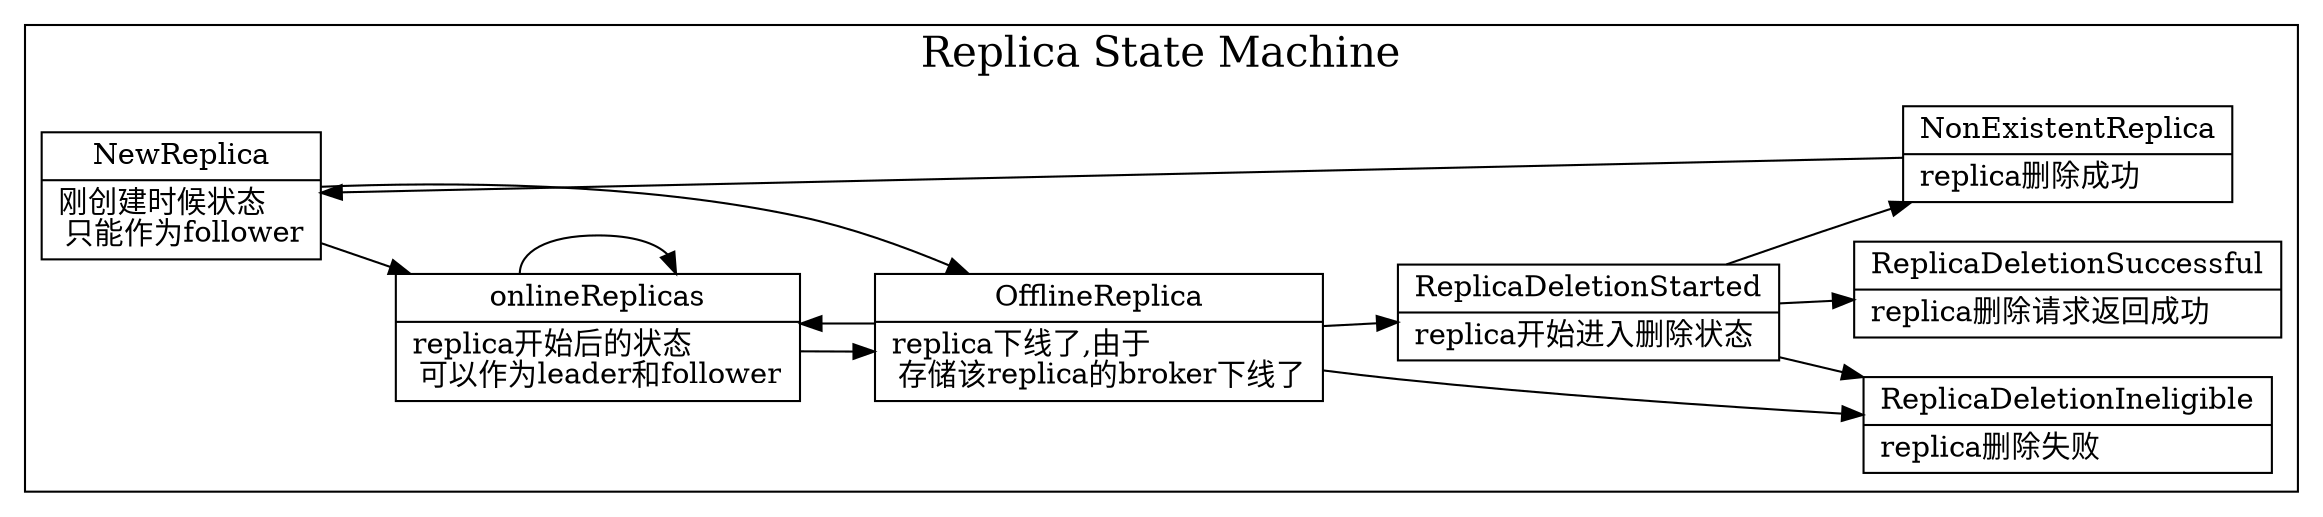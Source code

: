 digraph replica_state_machine {
  node[shape=box];
  newrank=true;
  rankdir=LR;
  subgraph cluster_ReplicaState {
    graph[label="Replica State Machine";fontsize=20;];
    NewReplica[shape="record";
      label="{{
        NewReplica|
          刚创建时候状态\l 
          只能作为follower\l
      }}";
    ];
    OnlineReplica[shape="record";
      label="{{
        onlineReplicas|
          replica开始后的状态\l
          可以作为leader和follower\l
      }}";
    ];
    OfflineReplica[shape="record";
      label="{{
        OfflineReplica|
          replica下线了,由于\l 
          存储该replica的broker下线了\l
      }}";
    ];
    ReplicaDeletionStarted[shape="record";
      label="{{
        ReplicaDeletionStarted|
          replica开始进入删除状态\l
      }}";
    ];
    ReplicaDeletionSuccessful[shape="record";
      label="{{
        ReplicaDeletionSuccessful|
          replica删除请求返回成功\l
      }}";
    ];
    ReplicaDeletionIneligible[shape="record";
      label="{{
        ReplicaDeletionIneligible|
          replica删除失败\l
      }}";
    ];
    NonExistentReplica[shape="record";
      label="{{
        NonExistentReplica|
         replica删除成功\l
      }}";
    ];

    NonExistentReplica -> NewReplica;
    {NewReplica, OnlineReplica,OfflineReplica} -> OnlineReplica;
    {NewReplica, OnlineReplica} -> OfflineReplica;
    {OfflineReplica} -> ReplicaDeletionStarted;
    {ReplicaDeletionStarted} -> ReplicaDeletionSuccessful;
    {ReplicaDeletionStarted, OfflineReplica} -> ReplicaDeletionIneligible;
    ReplicaDeletionStarted -> NonExistentReplica;
  }
}
